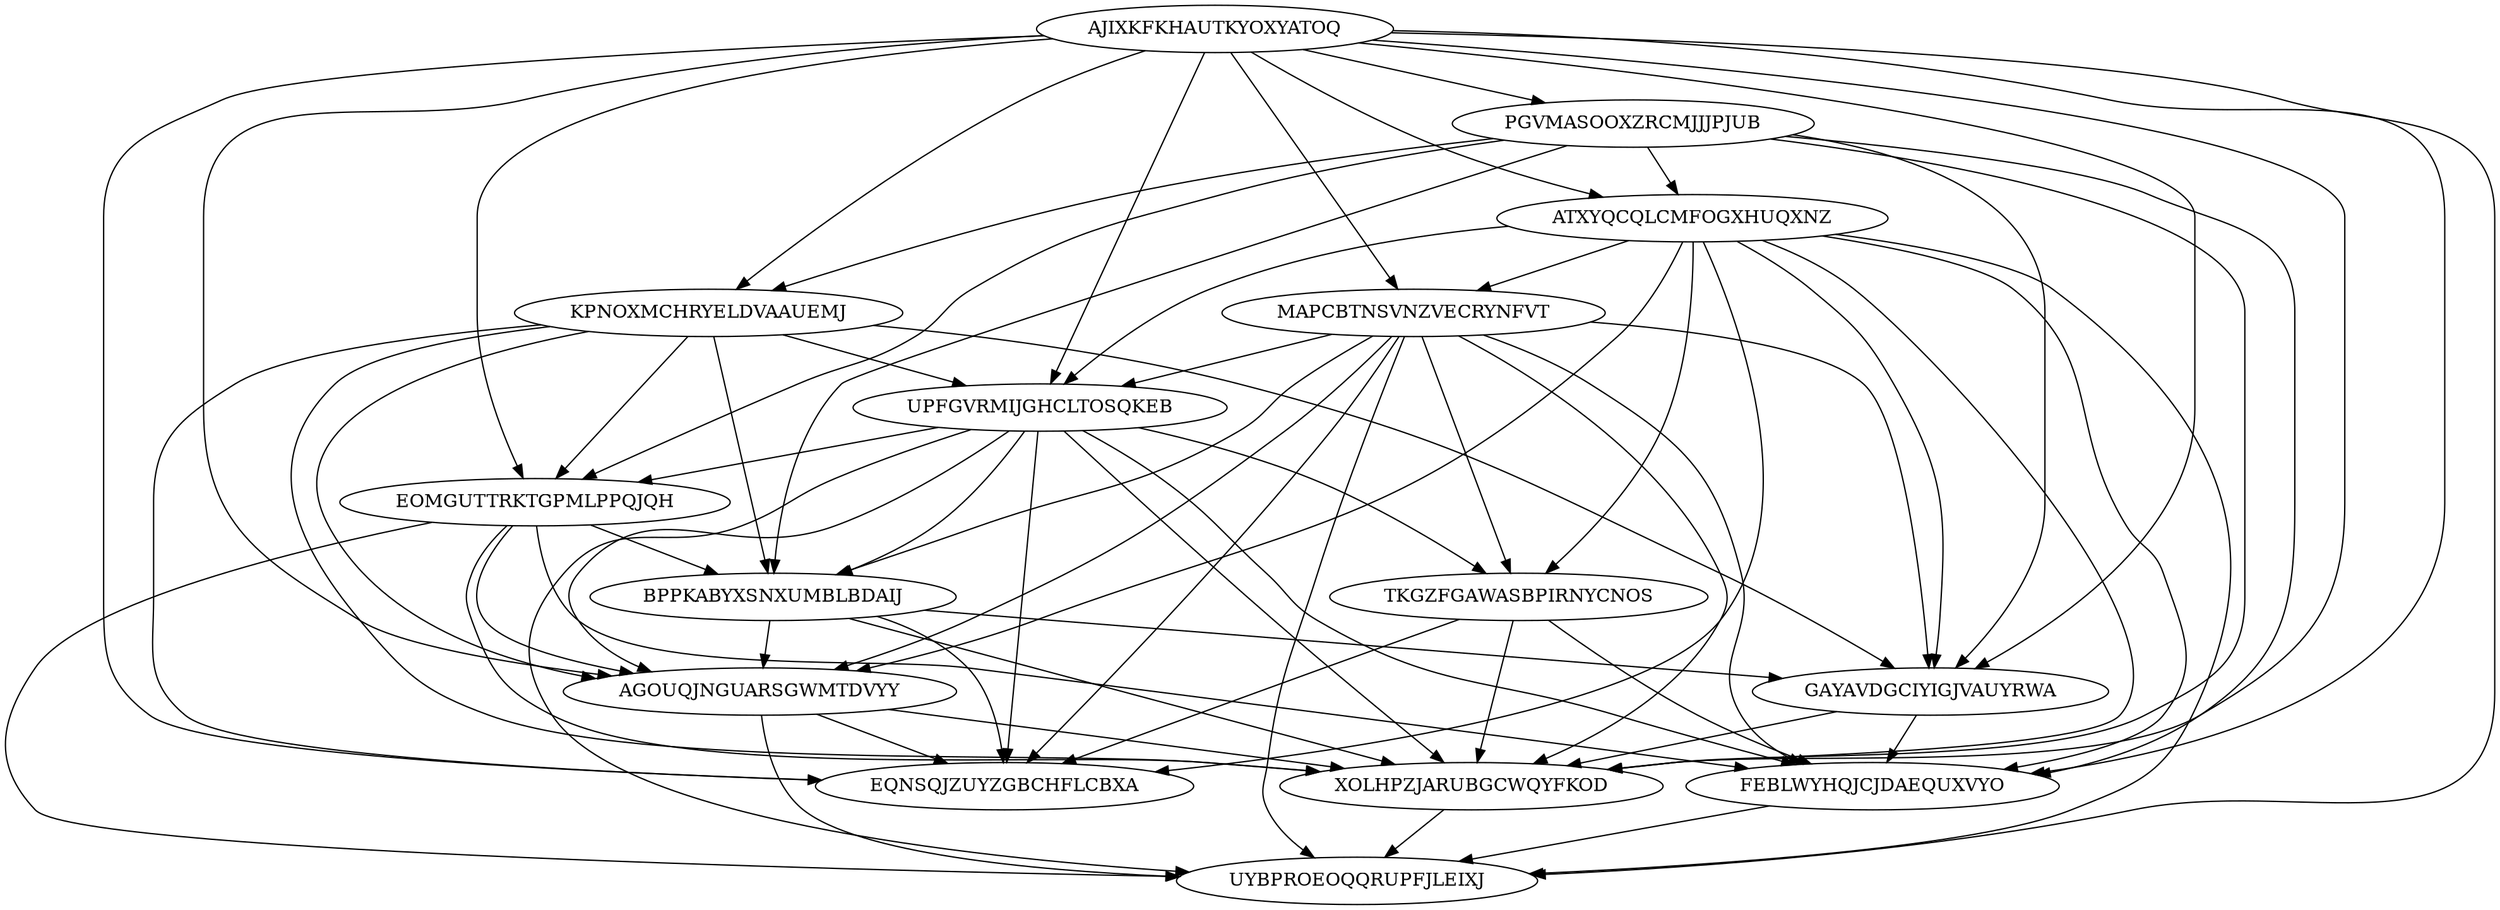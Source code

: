 digraph N15M71 {
	AJIXKFKHAUTKYOXYATOQ	[Weight=16];
	PGVMASOOXZRCMJJJPJUB	[Weight=11];
	ATXYQCQLCMFOGXHUQXNZ	[Weight=10];
	KPNOXMCHRYELDVAAUEMJ	[Weight=14];
	MAPCBTNSVNZVECRYNFVT	[Weight=13];
	UPFGVRMIJGHCLTOSQKEB	[Weight=10];
	EOMGUTTRKTGPMLPPQJQH	[Weight=19];
	BPPKABYXSNXUMBLBDAIJ	[Weight=19];
	GAYAVDGCIYIGJVAUYRWA	[Weight=17];
	TKGZFGAWASBPIRNYCNOS	[Weight=12];
	AGOUQJNGUARSGWMTDVYY	[Weight=12];
	EQNSQJZUYZGBCHFLCBXA	[Weight=19];
	XOLHPZJARUBGCWQYFKOD	[Weight=18];
	FEBLWYHQJCJDAEQUXVYO	[Weight=12];
	UYBPROEOQQRUPFJLEIXJ	[Weight=10];
	KPNOXMCHRYELDVAAUEMJ -> UPFGVRMIJGHCLTOSQKEB [Weight=19];
	ATXYQCQLCMFOGXHUQXNZ -> TKGZFGAWASBPIRNYCNOS [Weight=11];
	AGOUQJNGUARSGWMTDVYY -> EQNSQJZUYZGBCHFLCBXA [Weight=15];
	KPNOXMCHRYELDVAAUEMJ -> XOLHPZJARUBGCWQYFKOD [Weight=15];
	ATXYQCQLCMFOGXHUQXNZ -> UYBPROEOQQRUPFJLEIXJ [Weight=20];
	EOMGUTTRKTGPMLPPQJQH -> XOLHPZJARUBGCWQYFKOD [Weight=17];
	PGVMASOOXZRCMJJJPJUB -> ATXYQCQLCMFOGXHUQXNZ [Weight=15];
	TKGZFGAWASBPIRNYCNOS -> FEBLWYHQJCJDAEQUXVYO [Weight=20];
	ATXYQCQLCMFOGXHUQXNZ -> XOLHPZJARUBGCWQYFKOD [Weight=16];
	KPNOXMCHRYELDVAAUEMJ -> BPPKABYXSNXUMBLBDAIJ [Weight=16];
	PGVMASOOXZRCMJJJPJUB -> XOLHPZJARUBGCWQYFKOD [Weight=19];
	UPFGVRMIJGHCLTOSQKEB -> UYBPROEOQQRUPFJLEIXJ [Weight=20];
	ATXYQCQLCMFOGXHUQXNZ -> MAPCBTNSVNZVECRYNFVT [Weight=14];
	UPFGVRMIJGHCLTOSQKEB -> EQNSQJZUYZGBCHFLCBXA [Weight=19];
	ATXYQCQLCMFOGXHUQXNZ -> FEBLWYHQJCJDAEQUXVYO [Weight=12];
	AGOUQJNGUARSGWMTDVYY -> XOLHPZJARUBGCWQYFKOD [Weight=18];
	UPFGVRMIJGHCLTOSQKEB -> EOMGUTTRKTGPMLPPQJQH [Weight=19];
	FEBLWYHQJCJDAEQUXVYO -> UYBPROEOQQRUPFJLEIXJ [Weight=17];
	EOMGUTTRKTGPMLPPQJQH -> UYBPROEOQQRUPFJLEIXJ [Weight=18];
	UPFGVRMIJGHCLTOSQKEB -> FEBLWYHQJCJDAEQUXVYO [Weight=14];
	EOMGUTTRKTGPMLPPQJQH -> BPPKABYXSNXUMBLBDAIJ [Weight=16];
	TKGZFGAWASBPIRNYCNOS -> XOLHPZJARUBGCWQYFKOD [Weight=15];
	ATXYQCQLCMFOGXHUQXNZ -> AGOUQJNGUARSGWMTDVYY [Weight=12];
	UPFGVRMIJGHCLTOSQKEB -> AGOUQJNGUARSGWMTDVYY [Weight=16];
	AJIXKFKHAUTKYOXYATOQ -> FEBLWYHQJCJDAEQUXVYO [Weight=19];
	PGVMASOOXZRCMJJJPJUB -> EOMGUTTRKTGPMLPPQJQH [Weight=13];
	GAYAVDGCIYIGJVAUYRWA -> FEBLWYHQJCJDAEQUXVYO [Weight=18];
	BPPKABYXSNXUMBLBDAIJ -> AGOUQJNGUARSGWMTDVYY [Weight=12];
	MAPCBTNSVNZVECRYNFVT -> BPPKABYXSNXUMBLBDAIJ [Weight=10];
	PGVMASOOXZRCMJJJPJUB -> KPNOXMCHRYELDVAAUEMJ [Weight=11];
	KPNOXMCHRYELDVAAUEMJ -> AGOUQJNGUARSGWMTDVYY [Weight=15];
	UPFGVRMIJGHCLTOSQKEB -> BPPKABYXSNXUMBLBDAIJ [Weight=16];
	PGVMASOOXZRCMJJJPJUB -> FEBLWYHQJCJDAEQUXVYO [Weight=14];
	MAPCBTNSVNZVECRYNFVT -> XOLHPZJARUBGCWQYFKOD [Weight=18];
	BPPKABYXSNXUMBLBDAIJ -> EQNSQJZUYZGBCHFLCBXA [Weight=12];
	AJIXKFKHAUTKYOXYATOQ -> EOMGUTTRKTGPMLPPQJQH [Weight=15];
	KPNOXMCHRYELDVAAUEMJ -> GAYAVDGCIYIGJVAUYRWA [Weight=12];
	MAPCBTNSVNZVECRYNFVT -> AGOUQJNGUARSGWMTDVYY [Weight=16];
	MAPCBTNSVNZVECRYNFVT -> TKGZFGAWASBPIRNYCNOS [Weight=16];
	MAPCBTNSVNZVECRYNFVT -> EQNSQJZUYZGBCHFLCBXA [Weight=16];
	AJIXKFKHAUTKYOXYATOQ -> XOLHPZJARUBGCWQYFKOD [Weight=12];
	AJIXKFKHAUTKYOXYATOQ -> KPNOXMCHRYELDVAAUEMJ [Weight=18];
	MAPCBTNSVNZVECRYNFVT -> GAYAVDGCIYIGJVAUYRWA [Weight=12];
	EOMGUTTRKTGPMLPPQJQH -> AGOUQJNGUARSGWMTDVYY [Weight=19];
	GAYAVDGCIYIGJVAUYRWA -> XOLHPZJARUBGCWQYFKOD [Weight=11];
	AJIXKFKHAUTKYOXYATOQ -> UPFGVRMIJGHCLTOSQKEB [Weight=11];
	AJIXKFKHAUTKYOXYATOQ -> AGOUQJNGUARSGWMTDVYY [Weight=13];
	TKGZFGAWASBPIRNYCNOS -> EQNSQJZUYZGBCHFLCBXA [Weight=10];
	PGVMASOOXZRCMJJJPJUB -> BPPKABYXSNXUMBLBDAIJ [Weight=14];
	MAPCBTNSVNZVECRYNFVT -> UPFGVRMIJGHCLTOSQKEB [Weight=15];
	MAPCBTNSVNZVECRYNFVT -> UYBPROEOQQRUPFJLEIXJ [Weight=20];
	UPFGVRMIJGHCLTOSQKEB -> XOLHPZJARUBGCWQYFKOD [Weight=15];
	PGVMASOOXZRCMJJJPJUB -> GAYAVDGCIYIGJVAUYRWA [Weight=15];
	ATXYQCQLCMFOGXHUQXNZ -> UPFGVRMIJGHCLTOSQKEB [Weight=20];
	ATXYQCQLCMFOGXHUQXNZ -> GAYAVDGCIYIGJVAUYRWA [Weight=20];
	MAPCBTNSVNZVECRYNFVT -> FEBLWYHQJCJDAEQUXVYO [Weight=20];
	AJIXKFKHAUTKYOXYATOQ -> GAYAVDGCIYIGJVAUYRWA [Weight=19];
	BPPKABYXSNXUMBLBDAIJ -> XOLHPZJARUBGCWQYFKOD [Weight=15];
	KPNOXMCHRYELDVAAUEMJ -> EOMGUTTRKTGPMLPPQJQH [Weight=18];
	AJIXKFKHAUTKYOXYATOQ -> MAPCBTNSVNZVECRYNFVT [Weight=11];
	AJIXKFKHAUTKYOXYATOQ -> ATXYQCQLCMFOGXHUQXNZ [Weight=12];
	XOLHPZJARUBGCWQYFKOD -> UYBPROEOQQRUPFJLEIXJ [Weight=16];
	ATXYQCQLCMFOGXHUQXNZ -> EQNSQJZUYZGBCHFLCBXA [Weight=17];
	KPNOXMCHRYELDVAAUEMJ -> EQNSQJZUYZGBCHFLCBXA [Weight=14];
	AJIXKFKHAUTKYOXYATOQ -> PGVMASOOXZRCMJJJPJUB [Weight=18];
	EOMGUTTRKTGPMLPPQJQH -> FEBLWYHQJCJDAEQUXVYO [Weight=13];
	AJIXKFKHAUTKYOXYATOQ -> UYBPROEOQQRUPFJLEIXJ [Weight=12];
	AJIXKFKHAUTKYOXYATOQ -> EQNSQJZUYZGBCHFLCBXA [Weight=20];
	UPFGVRMIJGHCLTOSQKEB -> TKGZFGAWASBPIRNYCNOS [Weight=14];
	AGOUQJNGUARSGWMTDVYY -> UYBPROEOQQRUPFJLEIXJ [Weight=10];
	BPPKABYXSNXUMBLBDAIJ -> GAYAVDGCIYIGJVAUYRWA [Weight=16];
}
